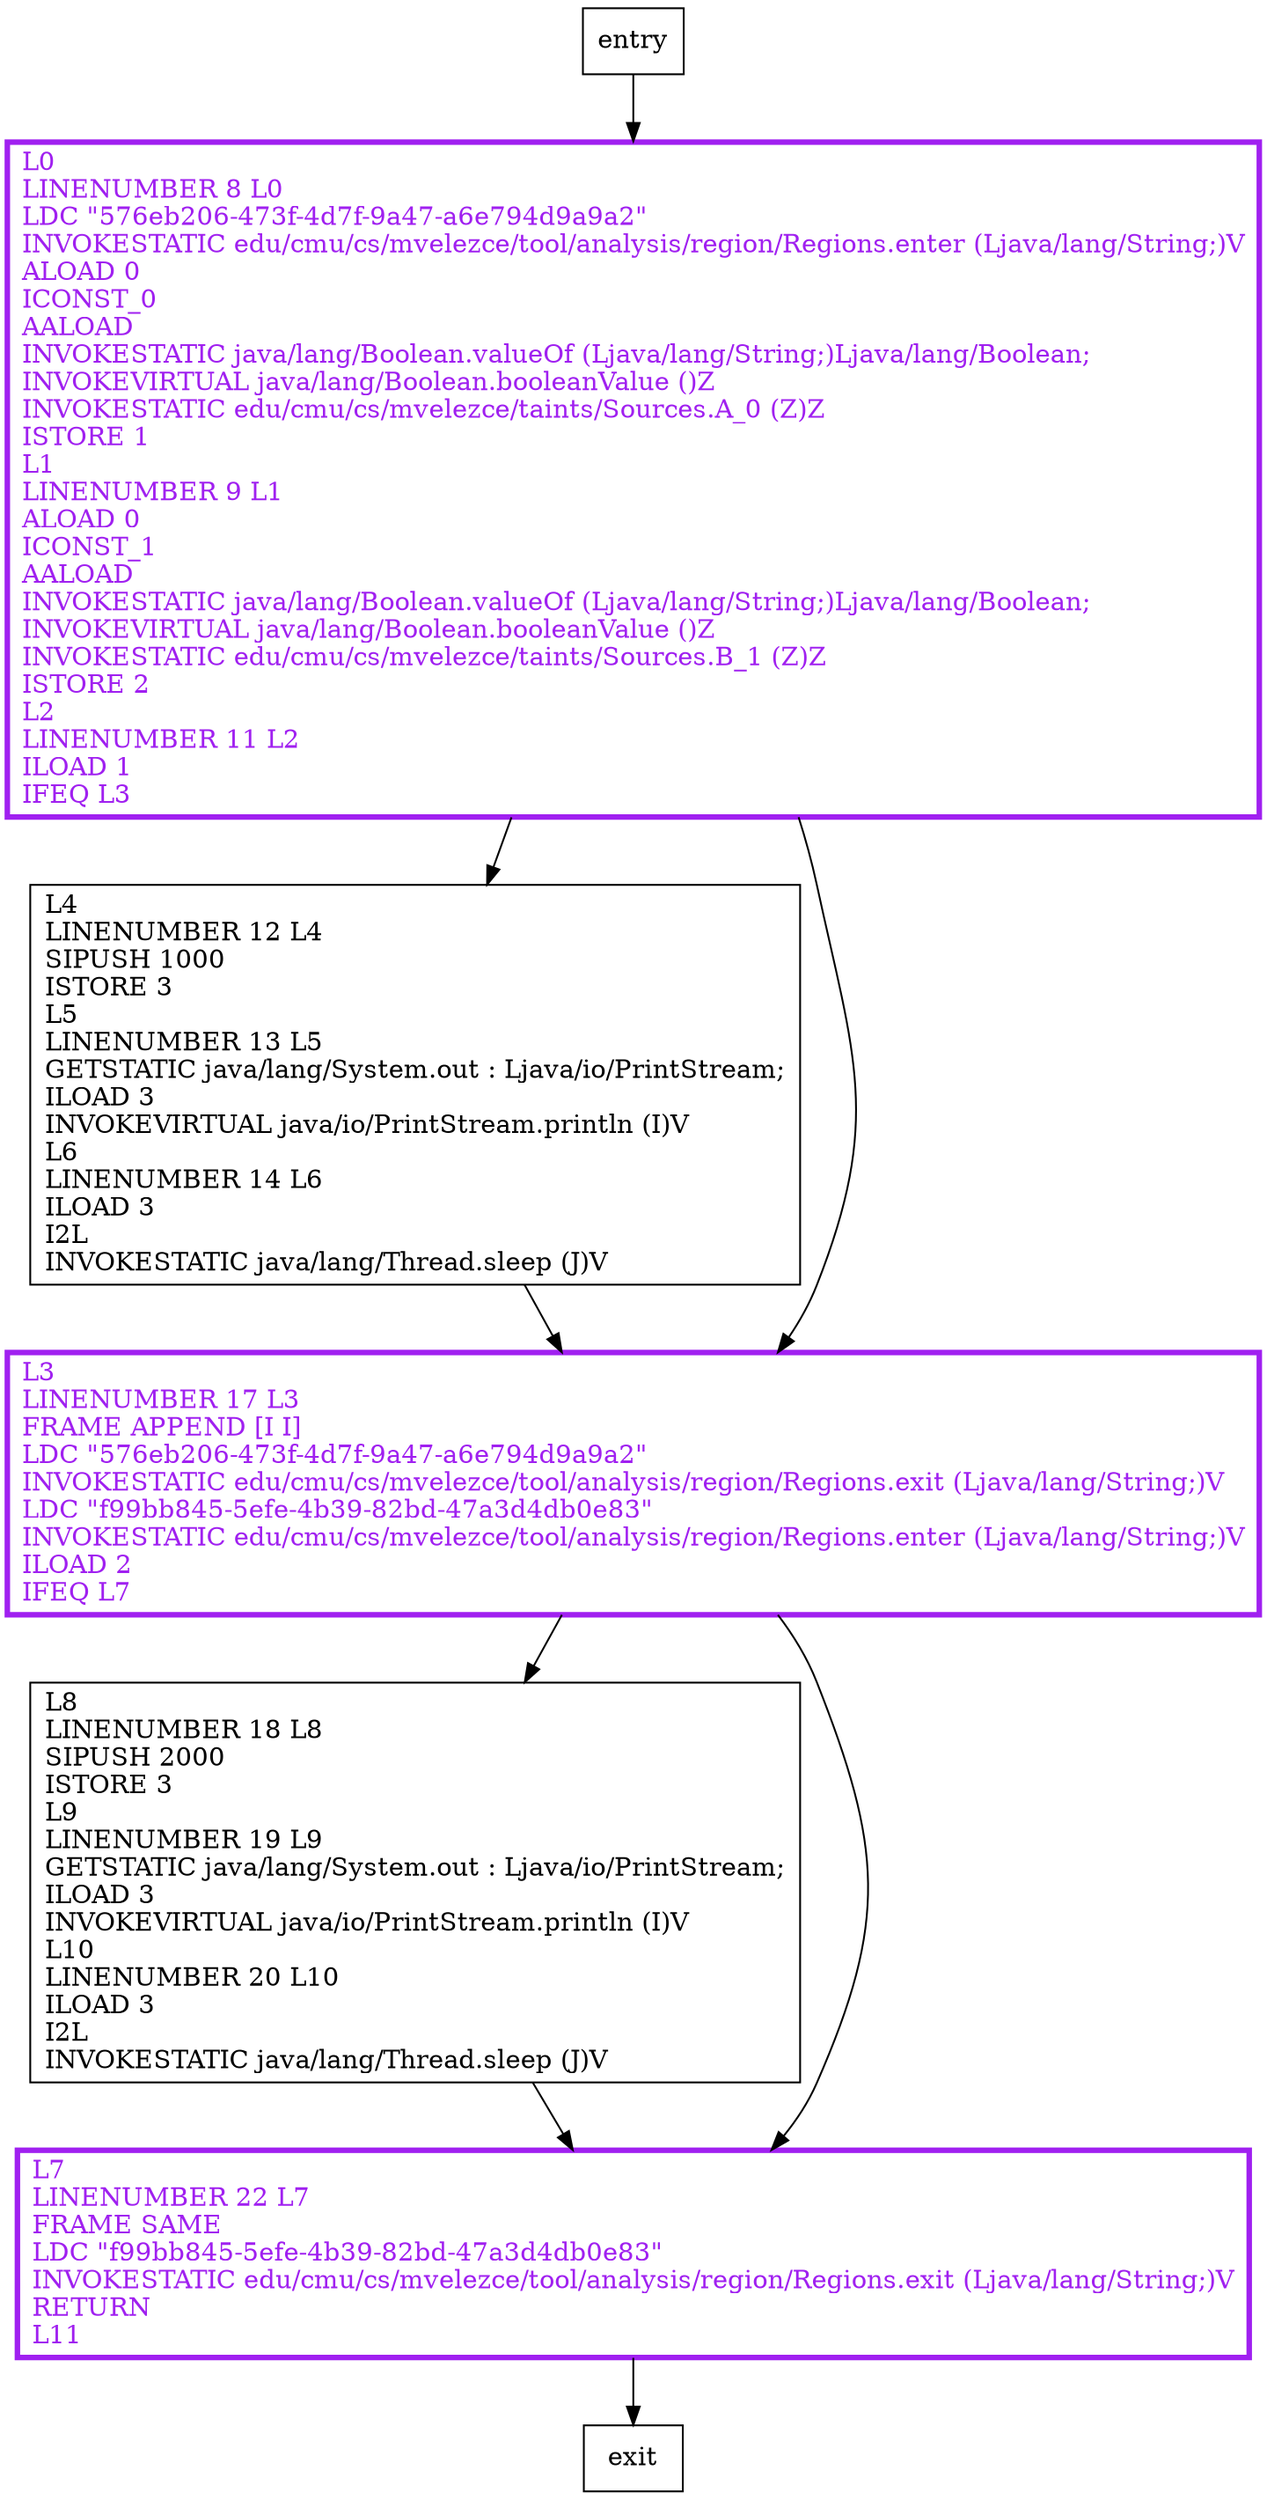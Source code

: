 digraph main {
node [shape=record];
1063951264 [label="L0\lLINENUMBER 8 L0\lLDC \"576eb206-473f-4d7f-9a47-a6e794d9a9a2\"\lINVOKESTATIC edu/cmu/cs/mvelezce/tool/analysis/region/Regions.enter (Ljava/lang/String;)V\lALOAD 0\lICONST_0\lAALOAD\lINVOKESTATIC java/lang/Boolean.valueOf (Ljava/lang/String;)Ljava/lang/Boolean;\lINVOKEVIRTUAL java/lang/Boolean.booleanValue ()Z\lINVOKESTATIC edu/cmu/cs/mvelezce/taints/Sources.A_0 (Z)Z\lISTORE 1\lL1\lLINENUMBER 9 L1\lALOAD 0\lICONST_1\lAALOAD\lINVOKESTATIC java/lang/Boolean.valueOf (Ljava/lang/String;)Ljava/lang/Boolean;\lINVOKEVIRTUAL java/lang/Boolean.booleanValue ()Z\lINVOKESTATIC edu/cmu/cs/mvelezce/taints/Sources.B_1 (Z)Z\lISTORE 2\lL2\lLINENUMBER 11 L2\lILOAD 1\lIFEQ L3\l"];
141601266 [label="L4\lLINENUMBER 12 L4\lSIPUSH 1000\lISTORE 3\lL5\lLINENUMBER 13 L5\lGETSTATIC java/lang/System.out : Ljava/io/PrintStream;\lILOAD 3\lINVOKEVIRTUAL java/io/PrintStream.println (I)V\lL6\lLINENUMBER 14 L6\lILOAD 3\lI2L\lINVOKESTATIC java/lang/Thread.sleep (J)V\l"];
133321775 [label="L8\lLINENUMBER 18 L8\lSIPUSH 2000\lISTORE 3\lL9\lLINENUMBER 19 L9\lGETSTATIC java/lang/System.out : Ljava/io/PrintStream;\lILOAD 3\lINVOKEVIRTUAL java/io/PrintStream.println (I)V\lL10\lLINENUMBER 20 L10\lILOAD 3\lI2L\lINVOKESTATIC java/lang/Thread.sleep (J)V\l"];
1814984081 [label="L7\lLINENUMBER 22 L7\lFRAME SAME\lLDC \"f99bb845-5efe-4b39-82bd-47a3d4db0e83\"\lINVOKESTATIC edu/cmu/cs/mvelezce/tool/analysis/region/Regions.exit (Ljava/lang/String;)V\lRETURN\lL11\l"];
510956085 [label="L3\lLINENUMBER 17 L3\lFRAME APPEND [I I]\lLDC \"576eb206-473f-4d7f-9a47-a6e794d9a9a2\"\lINVOKESTATIC edu/cmu/cs/mvelezce/tool/analysis/region/Regions.exit (Ljava/lang/String;)V\lLDC \"f99bb845-5efe-4b39-82bd-47a3d4db0e83\"\lINVOKESTATIC edu/cmu/cs/mvelezce/tool/analysis/region/Regions.enter (Ljava/lang/String;)V\lILOAD 2\lIFEQ L7\l"];
entry;
exit;
entry -> 1063951264;
1063951264 -> 141601266;
1063951264 -> 510956085;
141601266 -> 510956085;
133321775 -> 1814984081;
1814984081 -> exit;
510956085 -> 133321775;
510956085 -> 1814984081;
1063951264[fontcolor="purple", penwidth=3, color="purple"];
1814984081[fontcolor="purple", penwidth=3, color="purple"];
510956085[fontcolor="purple", penwidth=3, color="purple"];
}
